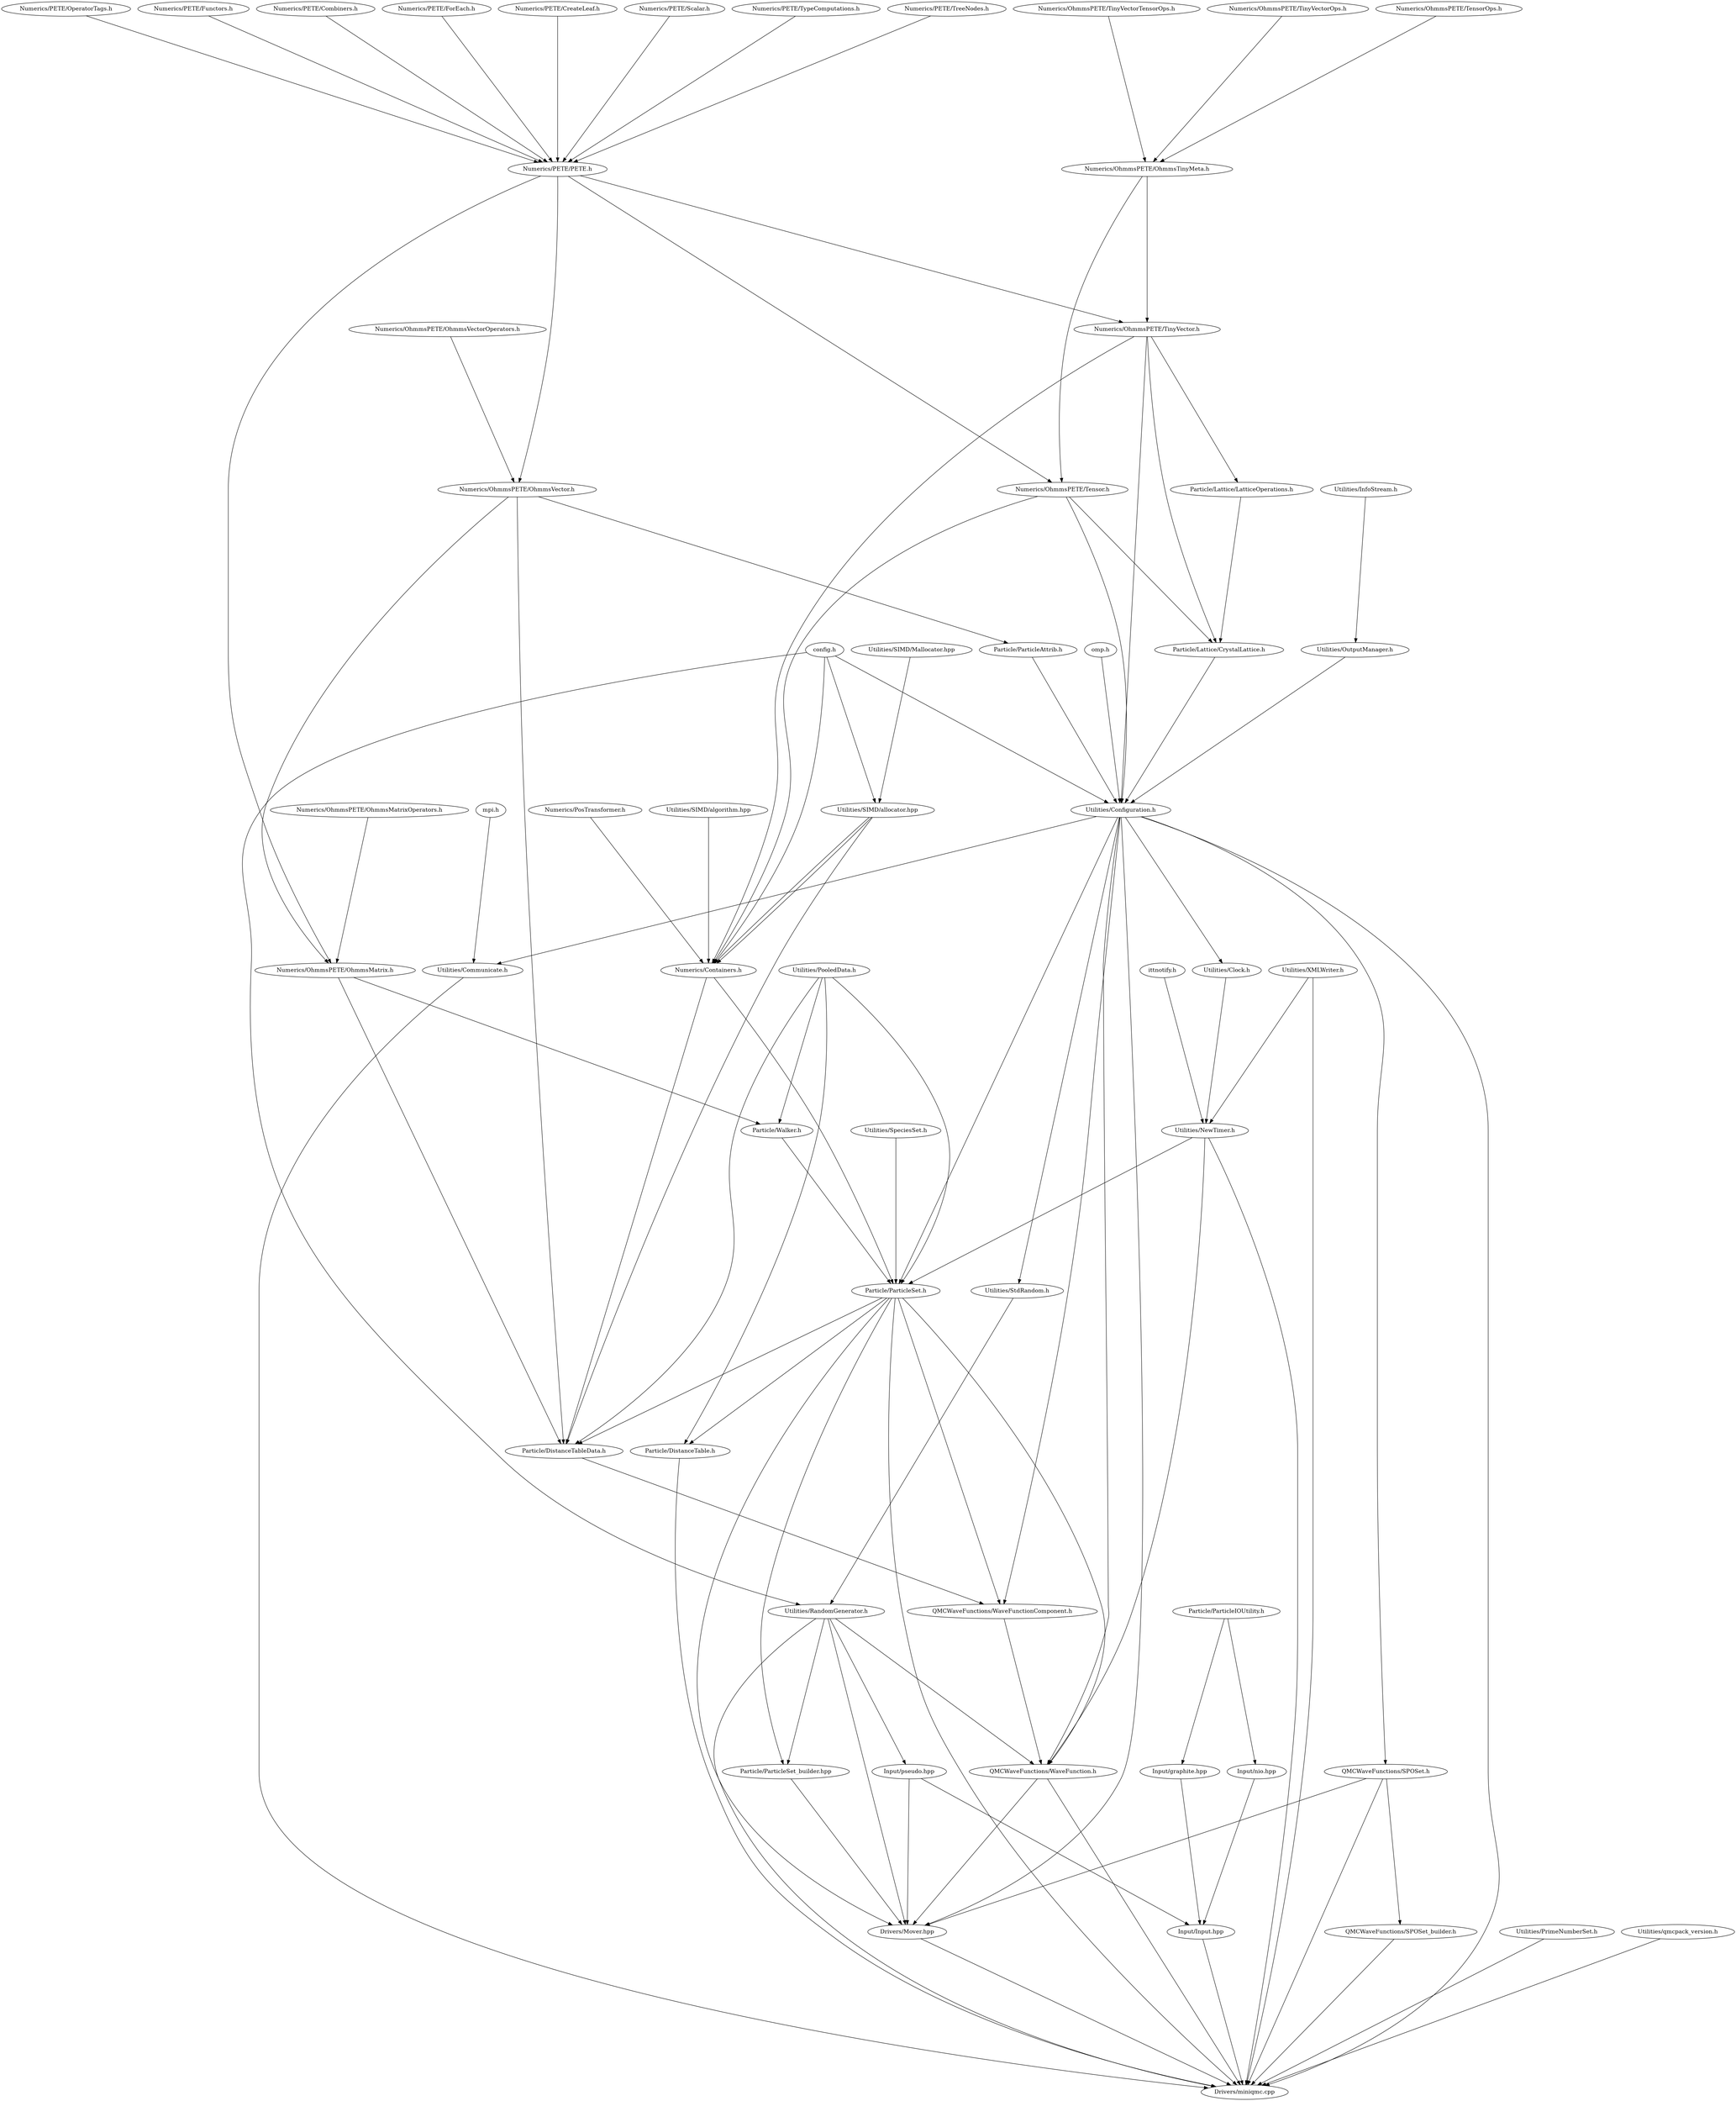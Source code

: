 digraph G { 
ranksep = 5 
size = "140,50" 
"Utilities/Configuration.h"->"Drivers/miniqmc.cpp"
"config.h"->"Utilities/Configuration.h"
"Numerics/OhmmsPETE/TinyVector.h"->"Utilities/Configuration.h"
"Numerics/PETE/PETE.h"->"Numerics/OhmmsPETE/TinyVector.h"
"Numerics/PETE/Scalar.h"->"Numerics/PETE/PETE.h"
"Numerics/PETE/TypeComputations.h"->"Numerics/PETE/PETE.h"
"Numerics/PETE/TreeNodes.h"->"Numerics/PETE/PETE.h"
"Numerics/PETE/OperatorTags.h"->"Numerics/PETE/PETE.h"
"Numerics/PETE/Functors.h"->"Numerics/PETE/PETE.h"
"Numerics/PETE/Combiners.h"->"Numerics/PETE/PETE.h"
"Numerics/PETE/ForEach.h"->"Numerics/PETE/PETE.h"
"Numerics/PETE/CreateLeaf.h"->"Numerics/PETE/PETE.h"
"Numerics/OhmmsPETE/OhmmsTinyMeta.h"->"Numerics/OhmmsPETE/TinyVector.h"
"Numerics/OhmmsPETE/TinyVectorOps.h"->"Numerics/OhmmsPETE/OhmmsTinyMeta.h"
"Numerics/OhmmsPETE/TensorOps.h"->"Numerics/OhmmsPETE/OhmmsTinyMeta.h"
"Numerics/OhmmsPETE/TinyVectorTensorOps.h"->"Numerics/OhmmsPETE/OhmmsTinyMeta.h"
"Numerics/OhmmsPETE/Tensor.h"->"Utilities/Configuration.h"
"Numerics/PETE/PETE.h"->"Numerics/OhmmsPETE/Tensor.h"
"Numerics/OhmmsPETE/OhmmsTinyMeta.h"->"Numerics/OhmmsPETE/Tensor.h"
"Particle/Lattice/CrystalLattice.h"->"Utilities/Configuration.h"
"Particle/Lattice/LatticeOperations.h"->"Particle/Lattice/CrystalLattice.h"
"Numerics/OhmmsPETE/TinyVector.h"->"Particle/Lattice/LatticeOperations.h"
"Numerics/OhmmsPETE/Tensor.h"->"Particle/Lattice/CrystalLattice.h"
"Numerics/OhmmsPETE/TinyVector.h"->"Particle/Lattice/CrystalLattice.h"
"Particle/ParticleAttrib.h"->"Utilities/Configuration.h"
"Numerics/OhmmsPETE/OhmmsVector.h"->"Particle/ParticleAttrib.h"
"Numerics/PETE/PETE.h"->"Numerics/OhmmsPETE/OhmmsVector.h"
"Numerics/OhmmsPETE/OhmmsVectorOperators.h"->"Numerics/OhmmsPETE/OhmmsVector.h"
"Utilities/OutputManager.h"->"Utilities/Configuration.h"
"Utilities/InfoStream.h"->"Utilities/OutputManager.h"
"omp.h"->"Utilities/Configuration.h"
"Utilities/Communicate.h"->"Drivers/miniqmc.cpp"
"Utilities/Configuration.h"->"Utilities/Communicate.h"
"mpi.h"->"Utilities/Communicate.h"
"Particle/ParticleSet.h"->"Drivers/miniqmc.cpp"
"Utilities/Configuration.h"->"Particle/ParticleSet.h"
"Particle/Walker.h"->"Particle/ParticleSet.h"
"Numerics/OhmmsPETE/OhmmsMatrix.h"->"Particle/Walker.h"
"Numerics/PETE/PETE.h"->"Numerics/OhmmsPETE/OhmmsMatrix.h"
"Numerics/OhmmsPETE/OhmmsVector.h"->"Numerics/OhmmsPETE/OhmmsMatrix.h"
"Numerics/OhmmsPETE/OhmmsMatrixOperators.h"->"Numerics/OhmmsPETE/OhmmsMatrix.h"
"Utilities/PooledData.h"->"Particle/Walker.h"
"Utilities/SpeciesSet.h"->"Particle/ParticleSet.h"
"Utilities/PooledData.h"->"Particle/ParticleSet.h"
"Utilities/NewTimer.h"->"Particle/ParticleSet.h"
"Utilities/Clock.h"->"Utilities/NewTimer.h"
"Utilities/Configuration.h"->"Utilities/Clock.h"
"Utilities/XMLWriter.h"->"Utilities/NewTimer.h"
"ittnotify.h"->"Utilities/NewTimer.h"
"Numerics/Containers.h"->"Particle/ParticleSet.h"
"config.h"->"Numerics/Containers.h"
"Numerics/OhmmsPETE/TinyVector.h"->"Numerics/Containers.h"
"Numerics/OhmmsPETE/Tensor.h"->"Numerics/Containers.h"
"Utilities/SIMD/allocator.hpp"->"Numerics/Containers.h"
"config.h"->"Utilities/SIMD/allocator.hpp"
"Utilities/SIMD/Mallocator.hpp"->"Utilities/SIMD/allocator.hpp"
"Numerics/PosTransformer.h"->"Numerics/Containers.h"
"Utilities/SIMD/allocator.hpp"->"Numerics/Containers.h"
"Utilities/SIMD/algorithm.hpp"->"Numerics/Containers.h"
"Particle/DistanceTable.h"->"Drivers/miniqmc.cpp"
"Particle/ParticleSet.h"->"Particle/DistanceTable.h"
"Utilities/PooledData.h"->"Particle/DistanceTable.h"
"Utilities/PrimeNumberSet.h"->"Drivers/miniqmc.cpp"
"Utilities/NewTimer.h"->"Drivers/miniqmc.cpp"
"Utilities/XMLWriter.h"->"Drivers/miniqmc.cpp"
"Utilities/RandomGenerator.h"->"Drivers/miniqmc.cpp"
"config.h"->"Utilities/RandomGenerator.h"
"Utilities/StdRandom.h"->"Utilities/RandomGenerator.h"
"Utilities/Configuration.h"->"Utilities/StdRandom.h"
"Utilities/qmcpack_version.h"->"Drivers/miniqmc.cpp"
"Input/Input.hpp"->"Drivers/miniqmc.cpp"
"Input/nio.hpp"->"Input/Input.hpp"
"Particle/ParticleIOUtility.h"->"Input/nio.hpp"
"Input/graphite.hpp"->"Input/Input.hpp"
"Particle/ParticleIOUtility.h"->"Input/graphite.hpp"
"Input/pseudo.hpp"->"Input/Input.hpp"
"Utilities/RandomGenerator.h"->"Input/pseudo.hpp"
"QMCWaveFunctions/SPOSet.h"->"Drivers/miniqmc.cpp"
"Utilities/Configuration.h"->"QMCWaveFunctions/SPOSet.h"
"QMCWaveFunctions/SPOSet_builder.h"->"Drivers/miniqmc.cpp"
"QMCWaveFunctions/SPOSet.h"->"QMCWaveFunctions/SPOSet_builder.h"
"QMCWaveFunctions/WaveFunction.h"->"Drivers/miniqmc.cpp"
"Utilities/Configuration.h"->"QMCWaveFunctions/WaveFunction.h"
"Utilities/RandomGenerator.h"->"QMCWaveFunctions/WaveFunction.h"
"Utilities/NewTimer.h"->"QMCWaveFunctions/WaveFunction.h"
"Particle/ParticleSet.h"->"QMCWaveFunctions/WaveFunction.h"
"QMCWaveFunctions/WaveFunctionComponent.h"->"QMCWaveFunctions/WaveFunction.h"
"Utilities/Configuration.h"->"QMCWaveFunctions/WaveFunctionComponent.h"
"Particle/ParticleSet.h"->"QMCWaveFunctions/WaveFunctionComponent.h"
"Particle/DistanceTableData.h"->"QMCWaveFunctions/WaveFunctionComponent.h"
"Particle/ParticleSet.h"->"Particle/DistanceTableData.h"
"Utilities/PooledData.h"->"Particle/DistanceTableData.h"
"Numerics/OhmmsPETE/OhmmsVector.h"->"Particle/DistanceTableData.h"
"Numerics/OhmmsPETE/OhmmsMatrix.h"->"Particle/DistanceTableData.h"
"Utilities/SIMD/allocator.hpp"->"Particle/DistanceTableData.h"
"Numerics/Containers.h"->"Particle/DistanceTableData.h"
"Drivers/Mover.hpp"->"Drivers/miniqmc.cpp"
"Utilities/Configuration.h"->"Drivers/Mover.hpp"
"Utilities/RandomGenerator.h"->"Drivers/Mover.hpp"
"Particle/ParticleSet.h"->"Drivers/Mover.hpp"
"QMCWaveFunctions/SPOSet.h"->"Drivers/Mover.hpp"
"QMCWaveFunctions/WaveFunction.h"->"Drivers/Mover.hpp"
"Particle/ParticleSet_builder.hpp"->"Drivers/Mover.hpp"
"Particle/ParticleSet.h"->"Particle/ParticleSet_builder.hpp"
"Utilities/RandomGenerator.h"->"Particle/ParticleSet_builder.hpp"
"Input/pseudo.hpp"->"Drivers/Mover.hpp"
}
